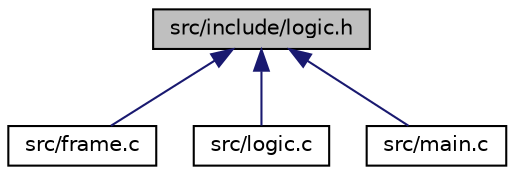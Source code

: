 digraph "src/include/logic.h"
{
 // LATEX_PDF_SIZE
  edge [fontname="Helvetica",fontsize="10",labelfontname="Helvetica",labelfontsize="10"];
  node [fontname="Helvetica",fontsize="10",shape=record];
  Node1 [label="src/include/logic.h",height=0.2,width=0.4,color="black", fillcolor="grey75", style="filled", fontcolor="black",tooltip=" "];
  Node1 -> Node2 [dir="back",color="midnightblue",fontsize="10",style="solid"];
  Node2 [label="src/frame.c",height=0.2,width=0.4,color="black", fillcolor="white", style="filled",URL="$frame_8c.html",tooltip="Partie graphique du jeu."];
  Node1 -> Node3 [dir="back",color="midnightblue",fontsize="10",style="solid"];
  Node3 [label="src/logic.c",height=0.2,width=0.4,color="black", fillcolor="white", style="filled",URL="$logic_8c.html",tooltip="Partie logique du jeu."];
  Node1 -> Node4 [dir="back",color="midnightblue",fontsize="10",style="solid"];
  Node4 [label="src/main.c",height=0.2,width=0.4,color="black", fillcolor="white", style="filled",URL="$main_8c.html",tooltip="Fichier de lancement du jeu."];
}
